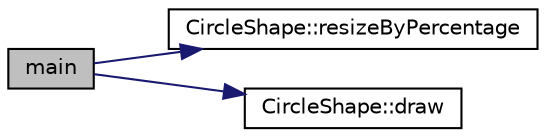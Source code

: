 digraph "main"
{
  edge [fontname="Helvetica",fontsize="10",labelfontname="Helvetica",labelfontsize="10"];
  node [fontname="Helvetica",fontsize="10",shape=record];
  rankdir="LR";
  Node1 [label="main",height=0.2,width=0.4,color="black", fillcolor="grey75", style="filled", fontcolor="black"];
  Node1 -> Node2 [color="midnightblue",fontsize="10",style="solid",fontname="Helvetica"];
  Node2 [label="CircleShape::resizeByPercentage",height=0.2,width=0.4,color="black", fillcolor="white", style="filled",URL="$classCircleShape.html#adadfd28583f61407130eee10bb33adb1"];
  Node1 -> Node3 [color="midnightblue",fontsize="10",style="solid",fontname="Helvetica"];
  Node3 [label="CircleShape::draw",height=0.2,width=0.4,color="black", fillcolor="white", style="filled",URL="$classCircleShape.html#ad9f83c69677b1091ea4b2bfdb5f27c07"];
}

